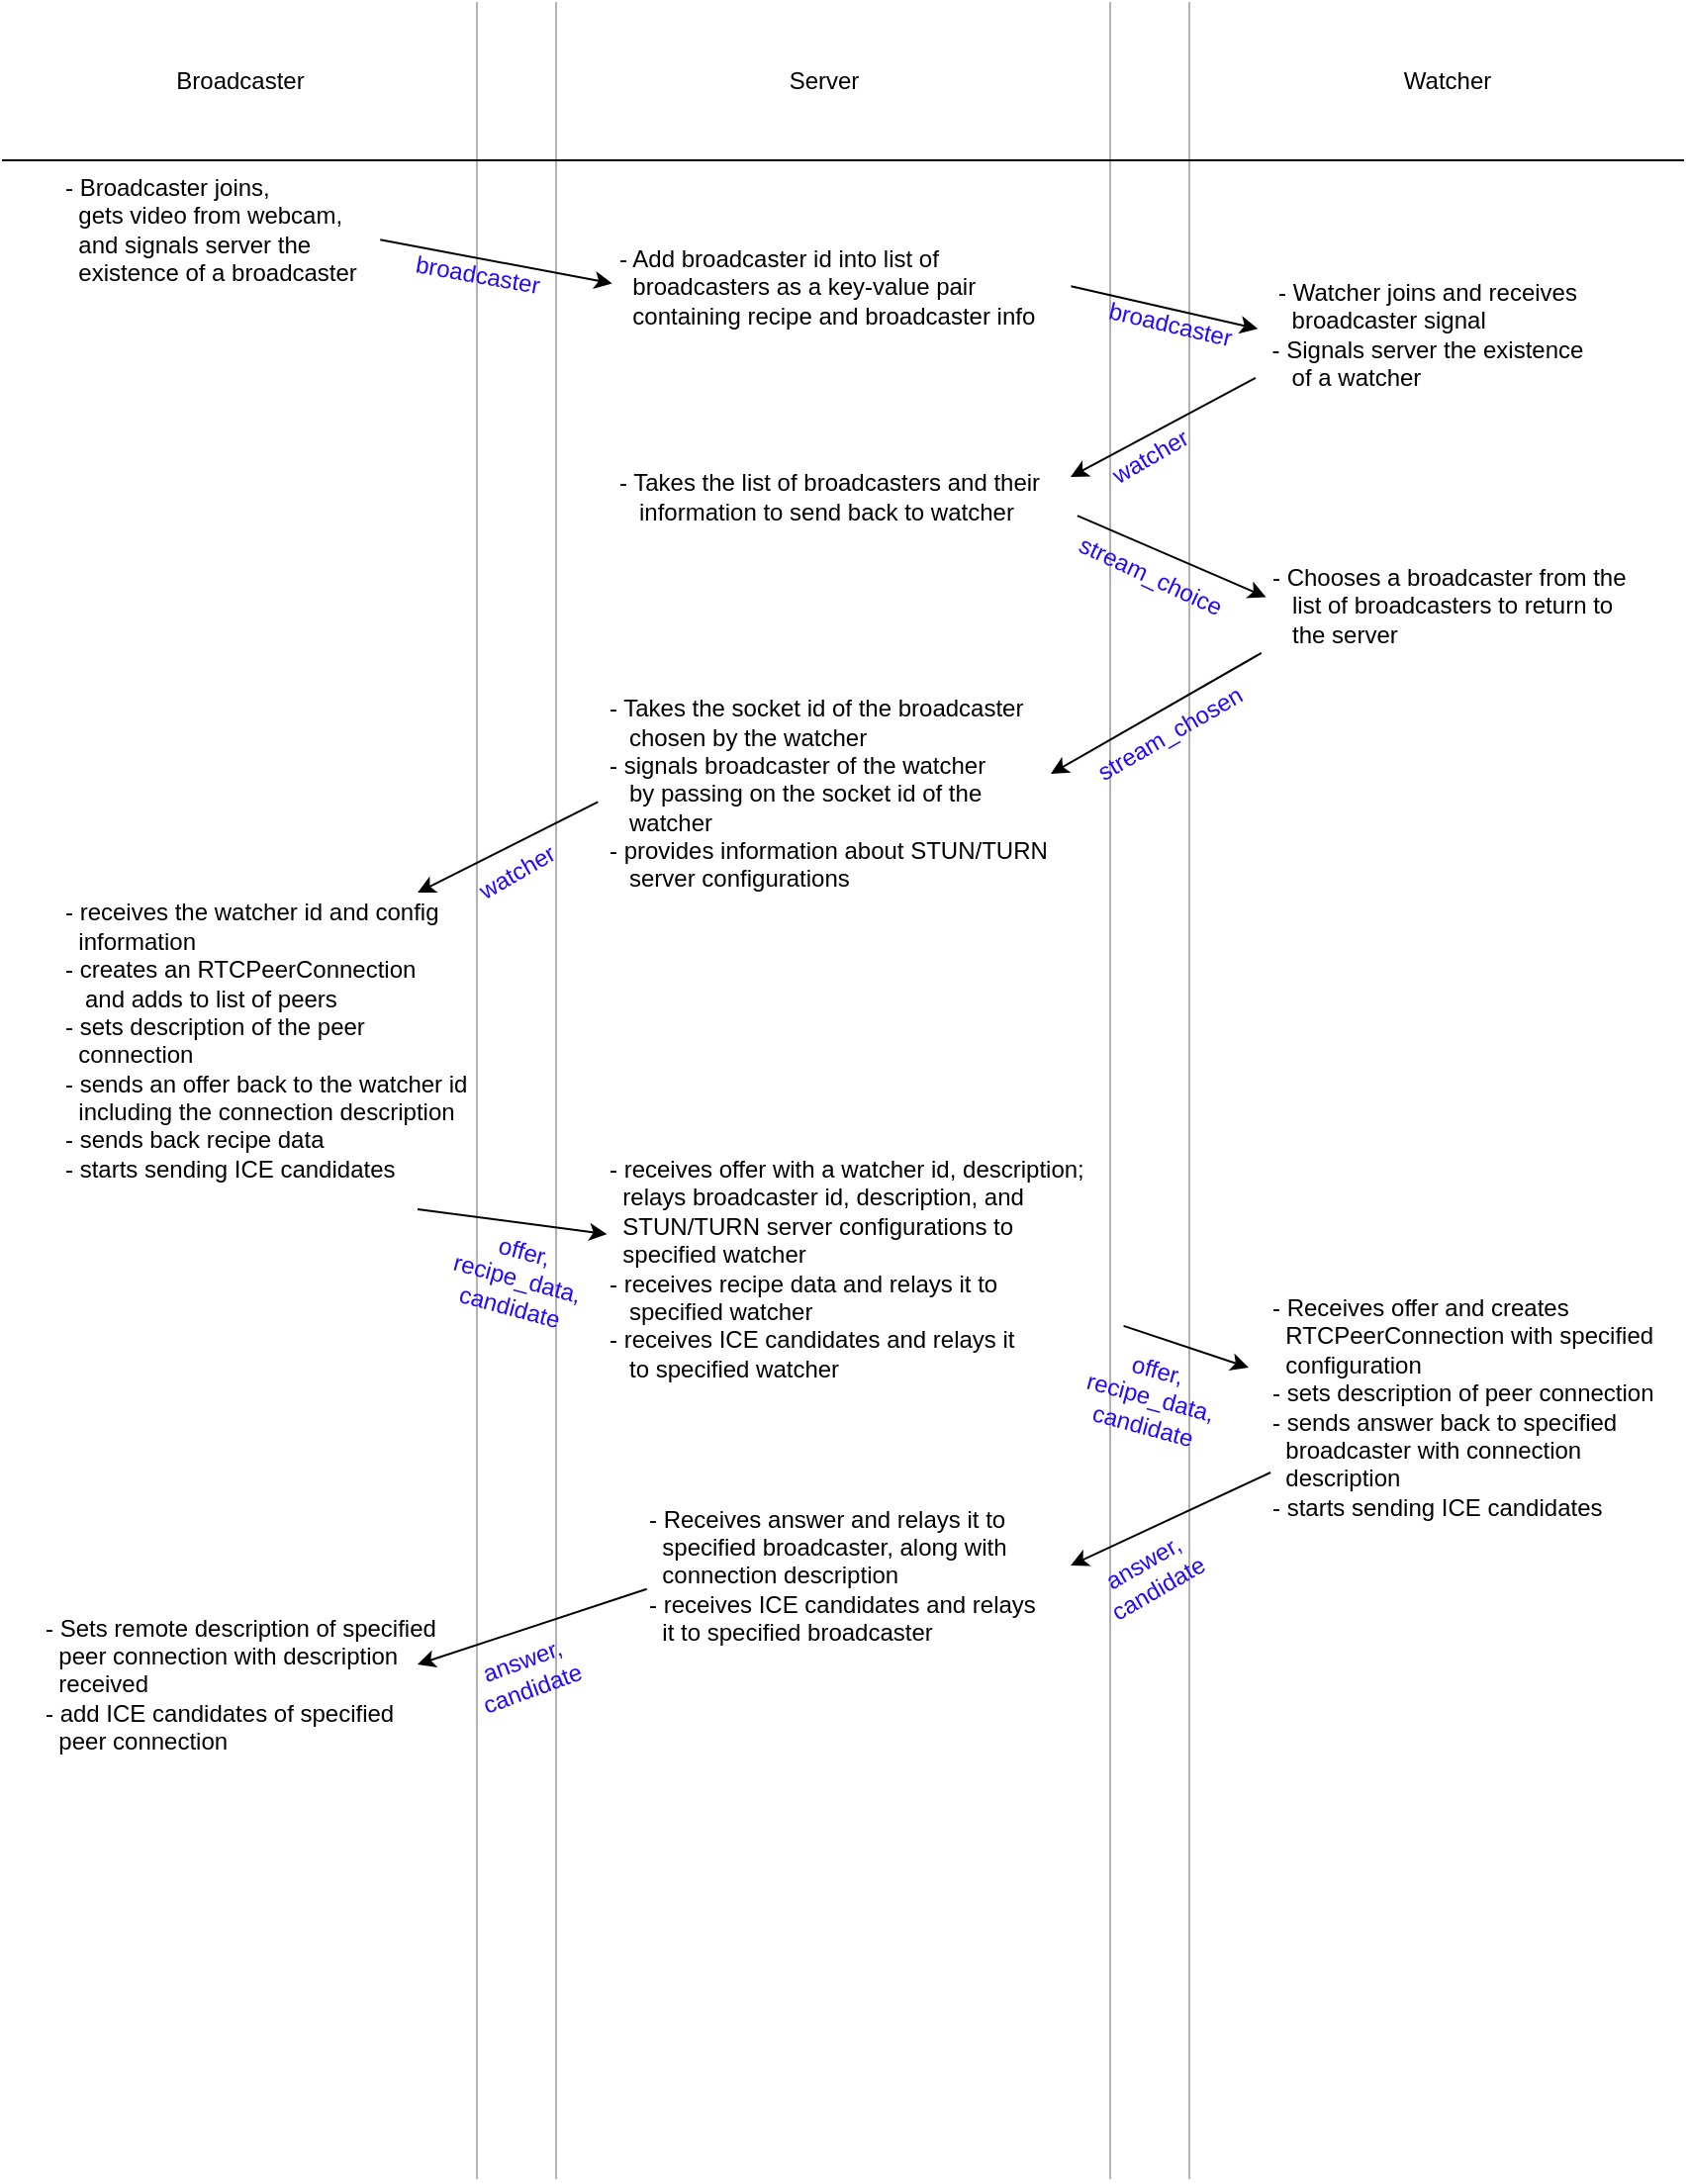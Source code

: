 <mxfile version="12.9.10" type="device"><diagram id="2gMvbq5AnUJyPV1eLbnb" name="Page-1"><mxGraphModel dx="666" dy="1426" grid="1" gridSize="10" guides="1" tooltips="1" connect="1" arrows="1" fold="1" page="1" pageScale="1" pageWidth="850" pageHeight="1100" math="0" shadow="0"><root><mxCell id="0"/><mxCell id="1" parent="0"/><mxCell id="Qa0K_tWQvvRpXttEKDRF-2" value="" style="endArrow=none;html=1;opacity=30;" edge="1" parent="1"><mxGeometry width="50" height="50" relative="1" as="geometry"><mxPoint x="240" y="1100" as="sourcePoint"/><mxPoint x="240" as="targetPoint"/></mxGeometry></mxCell><mxCell id="Qa0K_tWQvvRpXttEKDRF-3" value="" style="endArrow=none;html=1;opacity=30;" edge="1" parent="1"><mxGeometry width="50" height="50" relative="1" as="geometry"><mxPoint x="280" y="1100.0" as="sourcePoint"/><mxPoint x="280" as="targetPoint"/></mxGeometry></mxCell><mxCell id="Qa0K_tWQvvRpXttEKDRF-4" value="" style="endArrow=none;html=1;opacity=30;" edge="1" parent="1"><mxGeometry width="50" height="50" relative="1" as="geometry"><mxPoint x="600" y="1100.0" as="sourcePoint"/><mxPoint x="600" as="targetPoint"/></mxGeometry></mxCell><mxCell id="Qa0K_tWQvvRpXttEKDRF-6" value="" style="endArrow=none;html=1;" edge="1" parent="1"><mxGeometry width="50" height="50" relative="1" as="geometry"><mxPoint y="80" as="sourcePoint"/><mxPoint x="850" y="80" as="targetPoint"/></mxGeometry></mxCell><mxCell id="Qa0K_tWQvvRpXttEKDRF-7" value="Broadcaster" style="text;html=1;align=center;verticalAlign=middle;resizable=0;points=[];autosize=1;" vertex="1" parent="1"><mxGeometry x="80" y="30" width="80" height="20" as="geometry"/></mxCell><mxCell id="Qa0K_tWQvvRpXttEKDRF-9" value="" style="endArrow=none;html=1;opacity=30;" edge="1" parent="1"><mxGeometry width="50" height="50" relative="1" as="geometry"><mxPoint x="560" y="1100.0" as="sourcePoint"/><mxPoint x="560" as="targetPoint"/></mxGeometry></mxCell><mxCell id="Qa0K_tWQvvRpXttEKDRF-10" value="Server&lt;br&gt;" style="text;html=1;align=center;verticalAlign=middle;resizable=0;points=[];autosize=1;" vertex="1" parent="1"><mxGeometry x="390" y="30" width="50" height="20" as="geometry"/></mxCell><mxCell id="Qa0K_tWQvvRpXttEKDRF-11" value="Watcher" style="text;html=1;align=center;verticalAlign=middle;resizable=0;points=[];autosize=1;" vertex="1" parent="1"><mxGeometry x="700" y="30" width="60" height="20" as="geometry"/></mxCell><mxCell id="Qa0K_tWQvvRpXttEKDRF-12" value="&lt;span&gt;- Broadcaster joins,&lt;br&gt;&amp;nbsp; gets video from webcam,&lt;br&gt;&amp;nbsp; and signals server the&lt;br&gt;&amp;nbsp; existence of a broadcaster&lt;br&gt;&lt;/span&gt;" style="text;html=1;align=left;verticalAlign=middle;resizable=0;points=[];autosize=1;" vertex="1" parent="1"><mxGeometry x="30" y="85" width="160" height="60" as="geometry"/></mxCell><mxCell id="Qa0K_tWQvvRpXttEKDRF-13" value="" style="endArrow=classic;html=1;entryX=-0.007;entryY=0.464;entryDx=0;entryDy=0;entryPerimeter=0;exitX=1.007;exitY=0.586;exitDx=0;exitDy=0;exitPerimeter=0;" edge="1" parent="1" source="Qa0K_tWQvvRpXttEKDRF-12" target="Qa0K_tWQvvRpXttEKDRF-14"><mxGeometry width="50" height="50" relative="1" as="geometry"><mxPoint x="190" y="115" as="sourcePoint"/><mxPoint x="300" y="150" as="targetPoint"/></mxGeometry></mxCell><mxCell id="Qa0K_tWQvvRpXttEKDRF-14" value="&lt;span&gt;- Add broadcaster id into list of&amp;nbsp;&lt;br&gt;&amp;nbsp; broadcasters as a key-value pair&lt;br&gt;&amp;nbsp; containing recipe and broadcaster info&lt;br&gt;&lt;/span&gt;" style="text;html=1;align=left;verticalAlign=middle;resizable=0;points=[];autosize=1;" vertex="1" parent="1"><mxGeometry x="310" y="119" width="230" height="50" as="geometry"/></mxCell><mxCell id="Qa0K_tWQvvRpXttEKDRF-16" value="&lt;font color=&quot;#230aff&quot;&gt;broadcaster&lt;/font&gt;" style="text;html=1;align=center;verticalAlign=middle;resizable=0;points=[];autosize=1;rotation=10;" vertex="1" parent="1"><mxGeometry x="200" y="128" width="80" height="20" as="geometry"/></mxCell><mxCell id="Qa0K_tWQvvRpXttEKDRF-18" value="" style="endArrow=classic;html=1;exitX=1.001;exitY=0.492;exitDx=0;exitDy=0;exitPerimeter=0;entryX=-0.002;entryY=0.452;entryDx=0;entryDy=0;entryPerimeter=0;" edge="1" parent="1" source="Qa0K_tWQvvRpXttEKDRF-14" target="Qa0K_tWQvvRpXttEKDRF-19"><mxGeometry width="50" height="50" relative="1" as="geometry"><mxPoint x="400" y="360" as="sourcePoint"/><mxPoint x="640" y="170" as="targetPoint"/></mxGeometry></mxCell><mxCell id="Qa0K_tWQvvRpXttEKDRF-19" value="- Watcher joins and receives&lt;br&gt;&lt;div style=&quot;text-align: left&quot;&gt;&lt;span&gt;&amp;nbsp; &amp;nbsp;broadcaster signal&lt;/span&gt;&lt;/div&gt;&lt;div style=&quot;text-align: left&quot;&gt;&lt;span&gt;- Signals server the existence&lt;/span&gt;&lt;/div&gt;&lt;div style=&quot;text-align: left&quot;&gt;&amp;nbsp; &amp;nbsp;of a watcher&lt;/div&gt;" style="text;html=1;align=center;verticalAlign=middle;resizable=0;points=[];autosize=1;" vertex="1" parent="1"><mxGeometry x="635" y="138" width="170" height="60" as="geometry"/></mxCell><mxCell id="Qa0K_tWQvvRpXttEKDRF-20" value="&lt;font color=&quot;#230aff&quot;&gt;broadcaster&lt;/font&gt;" style="text;html=1;align=center;verticalAlign=middle;resizable=0;points=[];autosize=1;rotation=13;" vertex="1" parent="1"><mxGeometry x="550" y="153" width="80" height="20" as="geometry"/></mxCell><mxCell id="Qa0K_tWQvvRpXttEKDRF-24" value="" style="endArrow=classic;html=1;exitX=-0.009;exitY=0.866;exitDx=0;exitDy=0;exitPerimeter=0;" edge="1" parent="1" source="Qa0K_tWQvvRpXttEKDRF-19"><mxGeometry width="50" height="50" relative="1" as="geometry"><mxPoint x="660" y="190" as="sourcePoint"/><mxPoint x="540" y="240" as="targetPoint"/></mxGeometry></mxCell><mxCell id="Qa0K_tWQvvRpXttEKDRF-25" value="&lt;font color=&quot;#230aff&quot;&gt;watcher&lt;/font&gt;" style="text;html=1;align=center;verticalAlign=middle;resizable=0;points=[];autosize=1;rotation=-30;" vertex="1" parent="1"><mxGeometry x="550" y="220" width="60" height="20" as="geometry"/></mxCell><mxCell id="Qa0K_tWQvvRpXttEKDRF-26" value="- Takes the list of broadcasters and their&lt;br&gt;&amp;nbsp; &amp;nbsp;information to send back to watcher" style="text;html=1;align=left;verticalAlign=middle;resizable=0;points=[];autosize=1;" vertex="1" parent="1"><mxGeometry x="310" y="235" width="230" height="30" as="geometry"/></mxCell><mxCell id="Qa0K_tWQvvRpXttEKDRF-27" value="" style="endArrow=classic;html=1;exitX=1.015;exitY=0.818;exitDx=0;exitDy=0;exitPerimeter=0;entryX=-0.006;entryY=0.414;entryDx=0;entryDy=0;entryPerimeter=0;" edge="1" parent="1" source="Qa0K_tWQvvRpXttEKDRF-26" target="Qa0K_tWQvvRpXttEKDRF-29"><mxGeometry width="50" height="50" relative="1" as="geometry"><mxPoint x="340" y="630" as="sourcePoint"/><mxPoint x="642.353" y="290" as="targetPoint"/></mxGeometry></mxCell><mxCell id="Qa0K_tWQvvRpXttEKDRF-28" value="&lt;font color=&quot;#230aff&quot;&gt;stream_choice&lt;/font&gt;" style="text;html=1;align=center;verticalAlign=middle;resizable=0;points=[];autosize=1;rotation=25;" vertex="1" parent="1"><mxGeometry x="535" y="280" width="90" height="20" as="geometry"/></mxCell><mxCell id="Qa0K_tWQvvRpXttEKDRF-29" value="- Chooses a broadcaster from the&amp;nbsp;&lt;br&gt;&amp;nbsp; &amp;nbsp;list of broadcasters to return to&lt;br&gt;&amp;nbsp; &amp;nbsp;the server" style="text;html=1;align=left;verticalAlign=middle;resizable=0;points=[];autosize=1;" vertex="1" parent="1"><mxGeometry x="640" y="280" width="200" height="50" as="geometry"/></mxCell><mxCell id="Qa0K_tWQvvRpXttEKDRF-30" value="" style="endArrow=classic;html=1;exitX=-0.018;exitY=0.979;exitDx=0;exitDy=0;exitPerimeter=0;" edge="1" parent="1" source="Qa0K_tWQvvRpXttEKDRF-29"><mxGeometry width="50" height="50" relative="1" as="geometry"><mxPoint x="500" y="630" as="sourcePoint"/><mxPoint x="530" y="390" as="targetPoint"/></mxGeometry></mxCell><mxCell id="Qa0K_tWQvvRpXttEKDRF-31" value="&lt;font color=&quot;#230aff&quot;&gt;stream_chosen&lt;/font&gt;" style="text;html=1;align=center;verticalAlign=middle;resizable=0;points=[];autosize=1;rotation=-30;" vertex="1" parent="1"><mxGeometry x="540" y="360" width="100" height="20" as="geometry"/></mxCell><mxCell id="Qa0K_tWQvvRpXttEKDRF-32" value="- Takes the socket id of the broadcaster&lt;br&gt;&amp;nbsp; &amp;nbsp;chosen by the watcher&lt;br&gt;- signals broadcaster of the watcher&lt;br&gt;&amp;nbsp; &amp;nbsp;by passing on the socket id of the&lt;br&gt;&amp;nbsp; &amp;nbsp;watcher&lt;br&gt;- provides information about STUN/TURN&lt;br&gt;&amp;nbsp; &amp;nbsp;server configurations" style="text;html=1;align=left;verticalAlign=middle;resizable=0;points=[];autosize=1;" vertex="1" parent="1"><mxGeometry x="305" y="350" width="240" height="100" as="geometry"/></mxCell><mxCell id="Qa0K_tWQvvRpXttEKDRF-33" value="" style="endArrow=classic;html=1;exitX=-0.016;exitY=0.542;exitDx=0;exitDy=0;exitPerimeter=0;" edge="1" parent="1" source="Qa0K_tWQvvRpXttEKDRF-32"><mxGeometry width="50" height="50" relative="1" as="geometry"><mxPoint x="340" y="670" as="sourcePoint"/><mxPoint x="210" y="450" as="targetPoint"/></mxGeometry></mxCell><mxCell id="Qa0K_tWQvvRpXttEKDRF-34" value="&lt;font color=&quot;#230aff&quot;&gt;watcher&lt;/font&gt;" style="text;html=1;align=center;verticalAlign=middle;resizable=0;points=[];autosize=1;rotation=-30;" vertex="1" parent="1"><mxGeometry x="230" y="430" width="60" height="20" as="geometry"/></mxCell><mxCell id="Qa0K_tWQvvRpXttEKDRF-35" value="- receives the watcher id and config&lt;br&gt;&amp;nbsp; information&lt;br&gt;- creates an RTCPeerConnection&lt;br&gt;&amp;nbsp; &amp;nbsp;and adds to list of peers&lt;br&gt;- sets description of the peer&lt;br&gt;&amp;nbsp; connection&lt;br&gt;- sends an offer back to the watcher id&lt;br&gt;&amp;nbsp; including the connection description&lt;br&gt;- sends back recipe data&lt;br&gt;- starts sending ICE candidates&lt;br&gt;&amp;nbsp; &amp;nbsp;&amp;nbsp;" style="text;html=1;align=left;verticalAlign=middle;resizable=0;points=[];autosize=1;" vertex="1" parent="1"><mxGeometry x="30" y="452" width="220" height="160" as="geometry"/></mxCell><mxCell id="Qa0K_tWQvvRpXttEKDRF-36" value="" style="endArrow=classic;html=1;entryX=0.003;entryY=0.355;entryDx=0;entryDy=0;entryPerimeter=0;" edge="1" parent="1" target="Qa0K_tWQvvRpXttEKDRF-40"><mxGeometry width="50" height="50" relative="1" as="geometry"><mxPoint x="210" y="610" as="sourcePoint"/><mxPoint x="320" y="630" as="targetPoint"/></mxGeometry></mxCell><mxCell id="Qa0K_tWQvvRpXttEKDRF-37" value="&lt;font color=&quot;#230aff&quot;&gt;offer,&lt;br&gt;recipe_data,&lt;br&gt;candidate&lt;/font&gt;" style="text;html=1;align=center;verticalAlign=middle;resizable=0;points=[];autosize=1;rotation=15;" vertex="1" parent="1"><mxGeometry x="220" y="620" width="80" height="50" as="geometry"/></mxCell><mxCell id="Qa0K_tWQvvRpXttEKDRF-40" value="- receives offer with a watcher id, description;&lt;br&gt;&amp;nbsp; relays broadcaster id, description, and&lt;br&gt;&amp;nbsp; STUN/TURN server configurations to&lt;br&gt;&amp;nbsp; specified watcher&lt;br&gt;- receives recipe data and relays it to&lt;br&gt;&amp;nbsp; &amp;nbsp;specified watcher&lt;br&gt;- receives ICE candidates and relays it&lt;br&gt;&amp;nbsp; &amp;nbsp;to specified watcher" style="text;html=1;align=left;verticalAlign=middle;resizable=0;points=[];autosize=1;" vertex="1" parent="1"><mxGeometry x="305" y="580" width="260" height="120" as="geometry"/></mxCell><mxCell id="Qa0K_tWQvvRpXttEKDRF-41" value="" style="endArrow=classic;html=1;exitX=1.007;exitY=0.741;exitDx=0;exitDy=0;exitPerimeter=0;" edge="1" parent="1" source="Qa0K_tWQvvRpXttEKDRF-40"><mxGeometry width="50" height="50" relative="1" as="geometry"><mxPoint x="340" y="780" as="sourcePoint"/><mxPoint x="630" y="690" as="targetPoint"/></mxGeometry></mxCell><mxCell id="Qa0K_tWQvvRpXttEKDRF-44" value="&lt;font color=&quot;#230aff&quot;&gt;offer,&lt;br&gt;recipe_data,&lt;br&gt;candidate&lt;/font&gt;" style="text;html=1;align=center;verticalAlign=middle;resizable=0;points=[];autosize=1;rotation=15;" vertex="1" parent="1"><mxGeometry x="540" y="680" width="80" height="50" as="geometry"/></mxCell><mxCell id="Qa0K_tWQvvRpXttEKDRF-45" value="- Receives offer and creates&lt;br&gt;&amp;nbsp; RTCPeerConnection with specified&lt;br&gt;&amp;nbsp; configuration&lt;br&gt;- sets description of peer connection&lt;br&gt;- sends answer back to specified&lt;br&gt;&amp;nbsp; broadcaster with connection&lt;br&gt;&amp;nbsp; description&lt;br&gt;- starts sending ICE candidates" style="text;html=1;align=left;verticalAlign=middle;resizable=0;points=[];autosize=1;" vertex="1" parent="1"><mxGeometry x="640" y="650" width="210" height="120" as="geometry"/></mxCell><mxCell id="Qa0K_tWQvvRpXttEKDRF-46" value="" style="endArrow=classic;html=1;exitX=0.005;exitY=0.775;exitDx=0;exitDy=0;exitPerimeter=0;" edge="1" parent="1" source="Qa0K_tWQvvRpXttEKDRF-45"><mxGeometry width="50" height="50" relative="1" as="geometry"><mxPoint x="440" y="1090" as="sourcePoint"/><mxPoint x="540" y="790" as="targetPoint"/></mxGeometry></mxCell><mxCell id="Qa0K_tWQvvRpXttEKDRF-47" value="&lt;font color=&quot;#230aff&quot;&gt;answer,&lt;br&gt;candidate&lt;/font&gt;" style="text;html=1;align=center;verticalAlign=middle;resizable=0;points=[];autosize=1;rotation=-30;" vertex="1" parent="1"><mxGeometry x="545" y="780" width="70" height="30" as="geometry"/></mxCell><mxCell id="Qa0K_tWQvvRpXttEKDRF-50" value="- Receives answer and relays it to&lt;br&gt;&amp;nbsp; specified broadcaster, along with&lt;br&gt;&amp;nbsp; connection description&lt;br&gt;- receives ICE candidates and relays&lt;br&gt;&amp;nbsp; it to specified broadcaster" style="text;html=1;align=left;verticalAlign=middle;resizable=0;points=[];autosize=1;" vertex="1" parent="1"><mxGeometry x="325" y="755" width="210" height="80" as="geometry"/></mxCell><mxCell id="Qa0K_tWQvvRpXttEKDRF-51" value="" style="endArrow=classic;html=1;exitX=0.004;exitY=0.586;exitDx=0;exitDy=0;exitPerimeter=0;" edge="1" parent="1" source="Qa0K_tWQvvRpXttEKDRF-50"><mxGeometry width="50" height="50" relative="1" as="geometry"><mxPoint x="290" y="1070" as="sourcePoint"/><mxPoint x="210" y="840" as="targetPoint"/></mxGeometry></mxCell><mxCell id="Qa0K_tWQvvRpXttEKDRF-52" value="&lt;font color=&quot;#230aff&quot;&gt;answer,&lt;br&gt;candidate&lt;/font&gt;" style="text;html=1;align=center;verticalAlign=middle;resizable=0;points=[];autosize=1;rotation=-20;" vertex="1" parent="1"><mxGeometry x="230" y="830" width="70" height="30" as="geometry"/></mxCell><mxCell id="Qa0K_tWQvvRpXttEKDRF-54" value="- Sets remote description of specified&lt;br&gt;&amp;nbsp; peer connection with description&lt;br&gt;&amp;nbsp; received&lt;br&gt;- add ICE candidates of specified&lt;br&gt;&amp;nbsp; peer connection" style="text;html=1;align=left;verticalAlign=middle;resizable=0;points=[];autosize=1;" vertex="1" parent="1"><mxGeometry x="20" y="810" width="210" height="80" as="geometry"/></mxCell></root></mxGraphModel></diagram></mxfile>